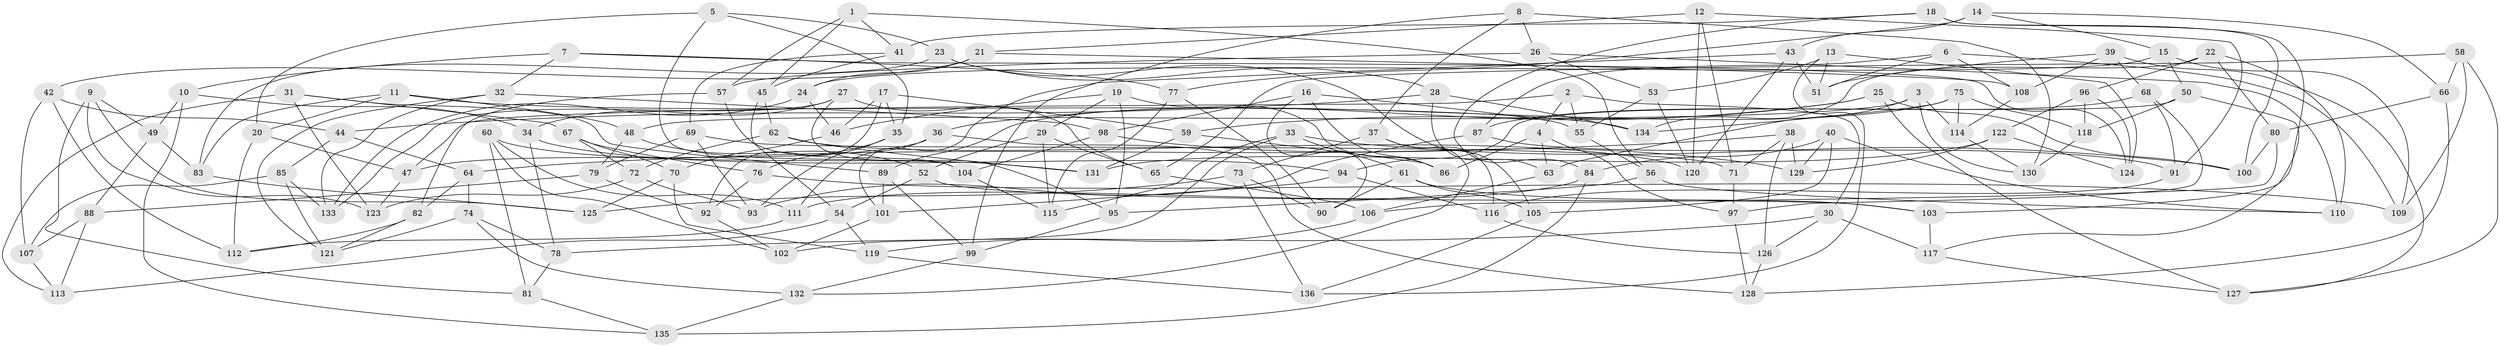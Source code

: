 // Generated by graph-tools (version 1.1) at 2025/16/03/09/25 04:16:32]
// undirected, 136 vertices, 272 edges
graph export_dot {
graph [start="1"]
  node [color=gray90,style=filled];
  1;
  2;
  3;
  4;
  5;
  6;
  7;
  8;
  9;
  10;
  11;
  12;
  13;
  14;
  15;
  16;
  17;
  18;
  19;
  20;
  21;
  22;
  23;
  24;
  25;
  26;
  27;
  28;
  29;
  30;
  31;
  32;
  33;
  34;
  35;
  36;
  37;
  38;
  39;
  40;
  41;
  42;
  43;
  44;
  45;
  46;
  47;
  48;
  49;
  50;
  51;
  52;
  53;
  54;
  55;
  56;
  57;
  58;
  59;
  60;
  61;
  62;
  63;
  64;
  65;
  66;
  67;
  68;
  69;
  70;
  71;
  72;
  73;
  74;
  75;
  76;
  77;
  78;
  79;
  80;
  81;
  82;
  83;
  84;
  85;
  86;
  87;
  88;
  89;
  90;
  91;
  92;
  93;
  94;
  95;
  96;
  97;
  98;
  99;
  100;
  101;
  102;
  103;
  104;
  105;
  106;
  107;
  108;
  109;
  110;
  111;
  112;
  113;
  114;
  115;
  116;
  117;
  118;
  119;
  120;
  121;
  122;
  123;
  124;
  125;
  126;
  127;
  128;
  129;
  130;
  131;
  132;
  133;
  134;
  135;
  136;
  1 -- 57;
  1 -- 56;
  1 -- 41;
  1 -- 45;
  2 -- 47;
  2 -- 4;
  2 -- 30;
  2 -- 55;
  3 -- 48;
  3 -- 114;
  3 -- 130;
  3 -- 63;
  4 -- 63;
  4 -- 86;
  4 -- 97;
  5 -- 35;
  5 -- 20;
  5 -- 23;
  5 -- 104;
  6 -- 109;
  6 -- 51;
  6 -- 108;
  6 -- 87;
  7 -- 77;
  7 -- 32;
  7 -- 10;
  7 -- 124;
  8 -- 130;
  8 -- 26;
  8 -- 99;
  8 -- 37;
  9 -- 123;
  9 -- 125;
  9 -- 81;
  9 -- 49;
  10 -- 49;
  10 -- 135;
  10 -- 34;
  11 -- 48;
  11 -- 83;
  11 -- 20;
  11 -- 134;
  12 -- 21;
  12 -- 71;
  12 -- 91;
  12 -- 120;
  13 -- 53;
  13 -- 124;
  13 -- 136;
  13 -- 51;
  14 -- 15;
  14 -- 66;
  14 -- 43;
  14 -- 77;
  15 -- 50;
  15 -- 109;
  15 -- 24;
  16 -- 98;
  16 -- 90;
  16 -- 86;
  16 -- 55;
  17 -- 35;
  17 -- 59;
  17 -- 46;
  17 -- 92;
  18 -- 41;
  18 -- 100;
  18 -- 84;
  18 -- 103;
  19 -- 29;
  19 -- 86;
  19 -- 95;
  19 -- 46;
  20 -- 112;
  20 -- 47;
  21 -- 24;
  21 -- 42;
  21 -- 108;
  22 -- 110;
  22 -- 96;
  22 -- 134;
  22 -- 80;
  23 -- 28;
  23 -- 83;
  23 -- 105;
  24 -- 133;
  24 -- 46;
  25 -- 36;
  25 -- 127;
  25 -- 100;
  25 -- 59;
  26 -- 110;
  26 -- 53;
  26 -- 57;
  27 -- 133;
  27 -- 95;
  27 -- 65;
  27 -- 34;
  28 -- 63;
  28 -- 44;
  28 -- 134;
  29 -- 115;
  29 -- 52;
  29 -- 65;
  30 -- 117;
  30 -- 126;
  30 -- 78;
  31 -- 113;
  31 -- 89;
  31 -- 123;
  31 -- 67;
  32 -- 133;
  32 -- 98;
  32 -- 121;
  33 -- 61;
  33 -- 115;
  33 -- 100;
  33 -- 102;
  34 -- 78;
  34 -- 94;
  35 -- 93;
  35 -- 76;
  36 -- 47;
  36 -- 128;
  36 -- 111;
  37 -- 132;
  37 -- 116;
  37 -- 73;
  38 -- 126;
  38 -- 64;
  38 -- 71;
  38 -- 129;
  39 -- 68;
  39 -- 127;
  39 -- 108;
  39 -- 51;
  40 -- 105;
  40 -- 110;
  40 -- 129;
  40 -- 84;
  41 -- 69;
  41 -- 45;
  42 -- 44;
  42 -- 107;
  42 -- 112;
  43 -- 51;
  43 -- 101;
  43 -- 120;
  44 -- 64;
  44 -- 85;
  45 -- 54;
  45 -- 62;
  46 -- 70;
  47 -- 123;
  48 -- 79;
  48 -- 52;
  49 -- 83;
  49 -- 88;
  50 -- 94;
  50 -- 118;
  50 -- 117;
  52 -- 54;
  52 -- 103;
  53 -- 55;
  53 -- 120;
  54 -- 119;
  54 -- 113;
  55 -- 56;
  56 -- 95;
  56 -- 110;
  57 -- 82;
  57 -- 104;
  58 -- 127;
  58 -- 109;
  58 -- 66;
  58 -- 65;
  59 -- 131;
  59 -- 86;
  60 -- 81;
  60 -- 131;
  60 -- 102;
  60 -- 111;
  61 -- 105;
  61 -- 103;
  61 -- 90;
  62 -- 72;
  62 -- 120;
  62 -- 131;
  63 -- 106;
  64 -- 74;
  64 -- 82;
  65 -- 106;
  66 -- 80;
  66 -- 128;
  67 -- 70;
  67 -- 72;
  67 -- 76;
  68 -- 87;
  68 -- 91;
  68 -- 97;
  69 -- 79;
  69 -- 93;
  69 -- 71;
  70 -- 125;
  70 -- 119;
  71 -- 97;
  72 -- 93;
  72 -- 123;
  73 -- 90;
  73 -- 136;
  73 -- 125;
  74 -- 121;
  74 -- 132;
  74 -- 78;
  75 -- 134;
  75 -- 114;
  75 -- 89;
  75 -- 118;
  76 -- 92;
  76 -- 109;
  77 -- 115;
  77 -- 90;
  78 -- 81;
  79 -- 92;
  79 -- 88;
  80 -- 100;
  80 -- 106;
  81 -- 135;
  82 -- 121;
  82 -- 112;
  83 -- 125;
  84 -- 111;
  84 -- 135;
  85 -- 121;
  85 -- 133;
  85 -- 107;
  87 -- 91;
  87 -- 93;
  88 -- 113;
  88 -- 107;
  89 -- 101;
  89 -- 99;
  91 -- 116;
  92 -- 102;
  94 -- 101;
  94 -- 116;
  95 -- 99;
  96 -- 118;
  96 -- 124;
  96 -- 122;
  97 -- 128;
  98 -- 104;
  98 -- 129;
  99 -- 132;
  101 -- 102;
  103 -- 117;
  104 -- 115;
  105 -- 136;
  106 -- 119;
  107 -- 113;
  108 -- 114;
  111 -- 112;
  114 -- 130;
  116 -- 126;
  117 -- 127;
  118 -- 130;
  119 -- 136;
  122 -- 131;
  122 -- 129;
  122 -- 124;
  126 -- 128;
  132 -- 135;
}

